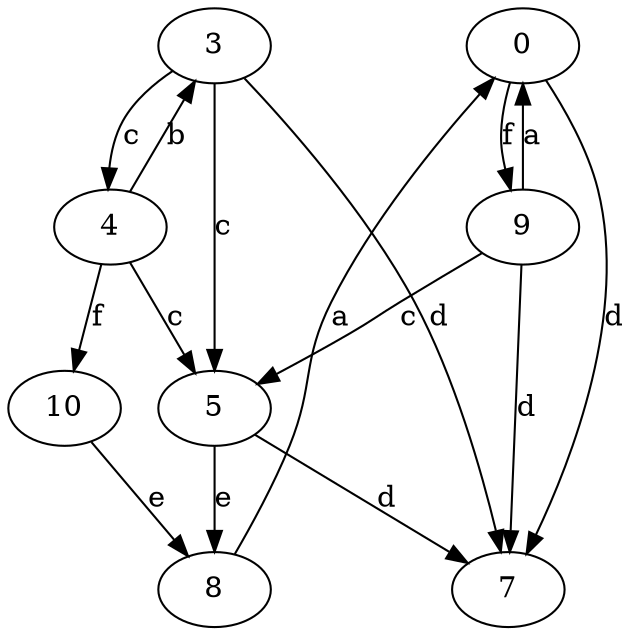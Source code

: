 strict digraph  {
0;
3;
4;
5;
7;
8;
9;
10;
0 -> 7  [label=d];
0 -> 9  [label=f];
3 -> 4  [label=c];
3 -> 5  [label=c];
3 -> 7  [label=d];
4 -> 3  [label=b];
4 -> 5  [label=c];
4 -> 10  [label=f];
5 -> 7  [label=d];
5 -> 8  [label=e];
8 -> 0  [label=a];
9 -> 0  [label=a];
9 -> 5  [label=c];
9 -> 7  [label=d];
10 -> 8  [label=e];
}

